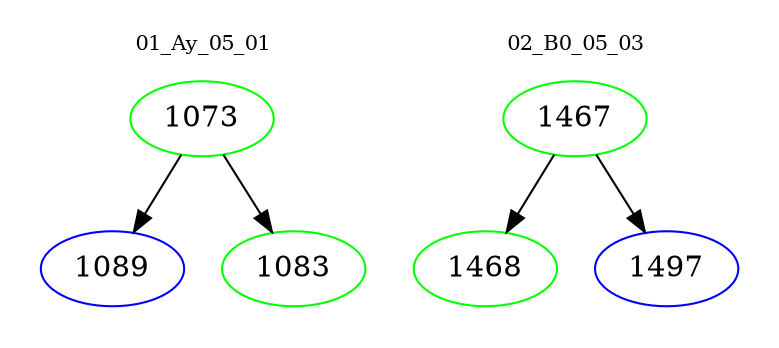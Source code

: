 digraph{
subgraph cluster_0 {
color = white
label = "01_Ay_05_01";
fontsize=10;
T0_1073 [label="1073", color="green"]
T0_1073 -> T0_1089 [color="black"]
T0_1089 [label="1089", color="blue"]
T0_1073 -> T0_1083 [color="black"]
T0_1083 [label="1083", color="green"]
}
subgraph cluster_1 {
color = white
label = "02_B0_05_03";
fontsize=10;
T1_1467 [label="1467", color="green"]
T1_1467 -> T1_1468 [color="black"]
T1_1468 [label="1468", color="green"]
T1_1467 -> T1_1497 [color="black"]
T1_1497 [label="1497", color="blue"]
}
}
